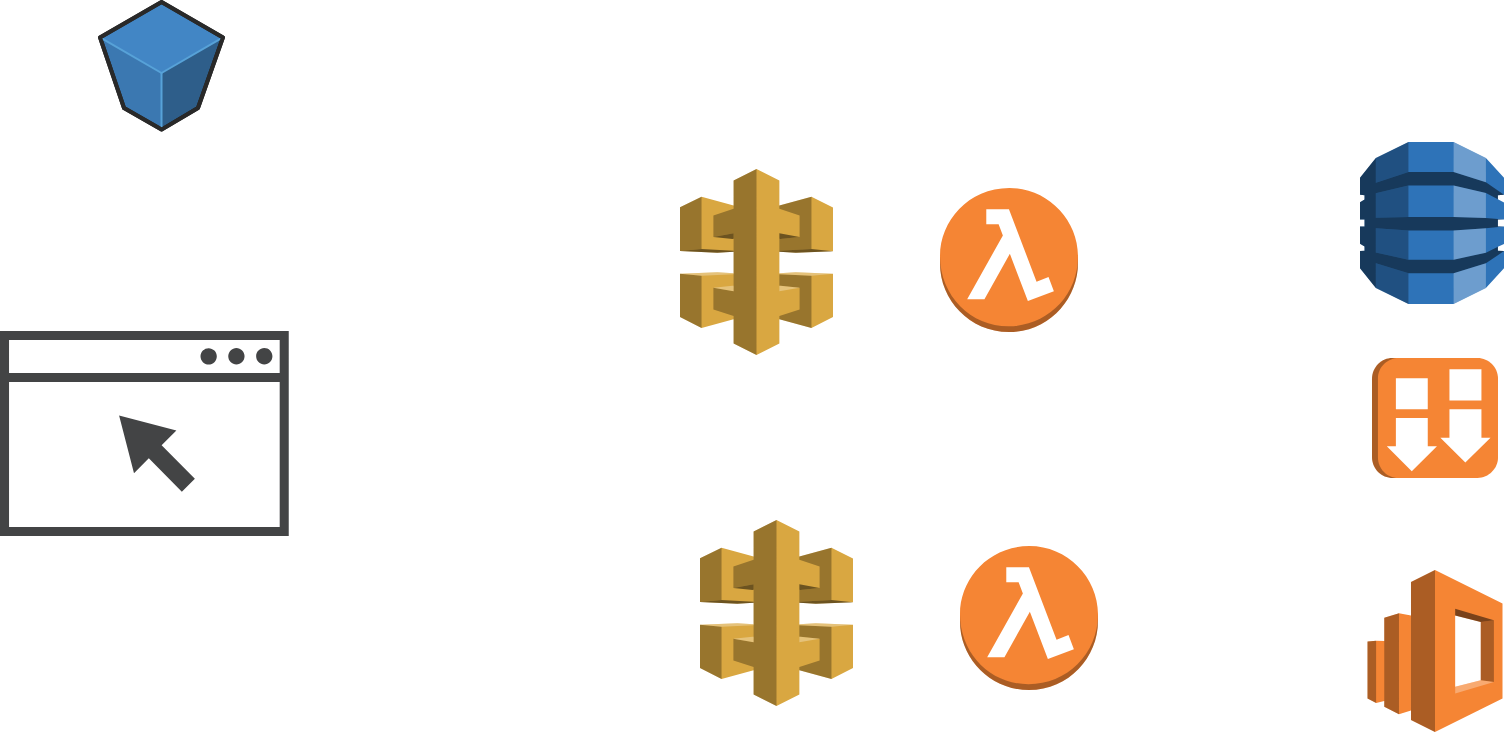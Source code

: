 <mxfile version="13.3.4" type="github"><diagram id="DmlpLzU2kOS10SRAfE72" name="Page-1"><mxGraphModel dx="913" dy="584" grid="1" gridSize="10" guides="1" tooltips="1" connect="1" arrows="1" fold="1" page="1" pageScale="1" pageWidth="1100" pageHeight="850" math="0" shadow="0"><root><mxCell id="0"/><mxCell id="1" parent="0"/><mxCell id="8AUjku_4jVH2oZu33A7G-27" value="" style="outlineConnect=0;dashed=0;verticalLabelPosition=bottom;verticalAlign=top;align=center;html=1;shape=mxgraph.aws3.elasticsearch_service;fillColor=#F58534;" vertex="1" parent="1"><mxGeometry x="783.75" y="344" width="67.5" height="81" as="geometry"/></mxCell><mxCell id="8AUjku_4jVH2oZu33A7G-28" value="" style="outlineConnect=0;dashed=0;verticalLabelPosition=bottom;verticalAlign=top;align=center;html=1;shape=mxgraph.aws3.kinesis_streams;fillColor=#F58534;rotation=90;" vertex="1" parent="1"><mxGeometry x="787.5" y="236.5" width="60" height="63" as="geometry"/></mxCell><mxCell id="8AUjku_4jVH2oZu33A7G-29" value="" style="outlineConnect=0;dashed=0;verticalLabelPosition=bottom;verticalAlign=top;align=center;html=1;shape=mxgraph.aws3.api_gateway;fillColor=#D9A741;" vertex="1" parent="1"><mxGeometry x="440" y="143.5" width="76.5" height="93" as="geometry"/></mxCell><mxCell id="8AUjku_4jVH2oZu33A7G-31" value="" style="outlineConnect=0;dashed=0;verticalLabelPosition=bottom;verticalAlign=top;align=center;html=1;shape=mxgraph.aws3.lambda_function;fillColor=#F58534;" vertex="1" parent="1"><mxGeometry x="570" y="153" width="69" height="72" as="geometry"/></mxCell><mxCell id="8AUjku_4jVH2oZu33A7G-32" value="" style="outlineConnect=0;dashed=0;verticalLabelPosition=bottom;verticalAlign=top;align=center;html=1;shape=mxgraph.aws3.dynamo_db;fillColor=#2E73B8;" vertex="1" parent="1"><mxGeometry x="780" y="130" width="72" height="81" as="geometry"/></mxCell><mxCell id="8AUjku_4jVH2oZu33A7G-33" value="" style="outlineConnect=0;dashed=0;verticalLabelPosition=bottom;verticalAlign=top;align=center;html=1;shape=mxgraph.aws3.lambda_function;fillColor=#F58534;" vertex="1" parent="1"><mxGeometry x="580" y="332" width="69" height="72" as="geometry"/></mxCell><mxCell id="8AUjku_4jVH2oZu33A7G-36" value="" style="verticalLabelPosition=bottom;html=1;verticalAlign=top;strokeWidth=1;align=center;outlineConnect=0;dashed=0;outlineConnect=0;shape=mxgraph.aws3d.s3Bucket;fillColor=#4286c5;strokeColor=#57A2D8;aspect=fixed;" vertex="1" parent="1"><mxGeometry x="150" y="60" width="61.5" height="63.8" as="geometry"/></mxCell><mxCell id="8AUjku_4jVH2oZu33A7G-37" value="" style="pointerEvents=1;shadow=0;dashed=0;html=1;strokeColor=none;fillColor=#434445;aspect=fixed;labelPosition=center;verticalLabelPosition=bottom;verticalAlign=top;align=center;outlineConnect=0;shape=mxgraph.vvd.web_browser;" vertex="1" parent="1"><mxGeometry x="100" y="224.5" width="144.37" height="102.5" as="geometry"/></mxCell><mxCell id="8AUjku_4jVH2oZu33A7G-38" value="" style="outlineConnect=0;dashed=0;verticalLabelPosition=bottom;verticalAlign=top;align=center;html=1;shape=mxgraph.aws3.api_gateway;fillColor=#D9A741;" vertex="1" parent="1"><mxGeometry x="450" y="319" width="76.5" height="93" as="geometry"/></mxCell></root></mxGraphModel></diagram></mxfile>